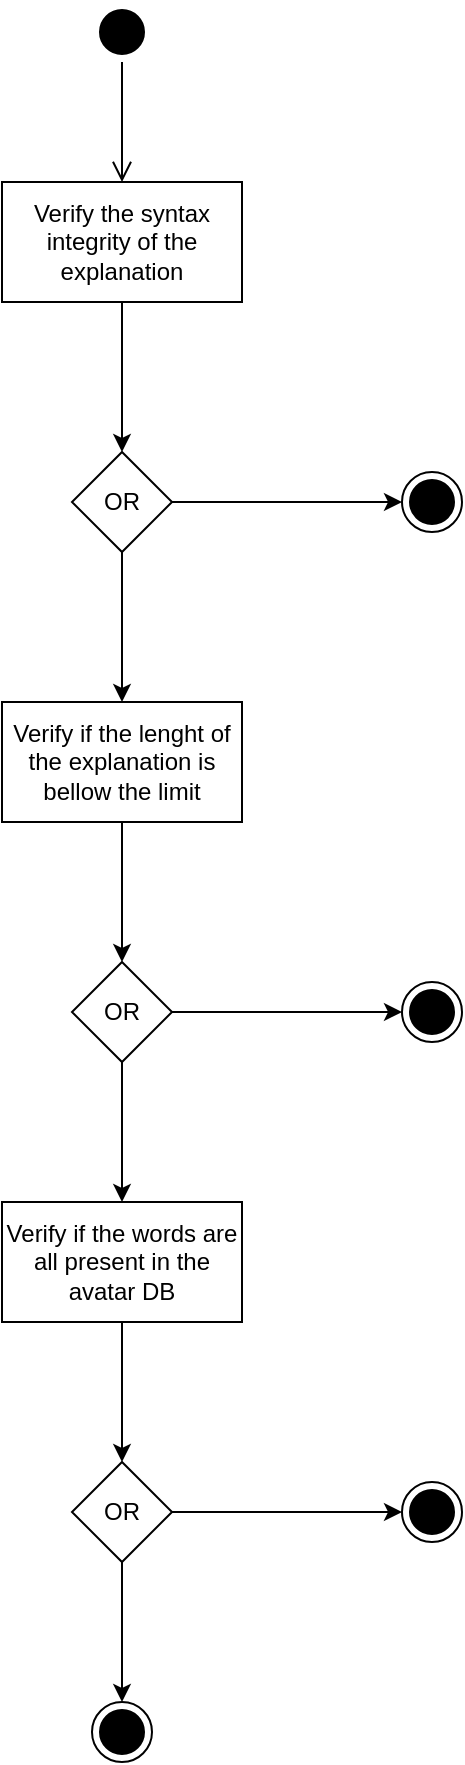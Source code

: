 <mxfile version="12.6.6" type="device"><diagram id="CwWsbhPDtxxZaJXfV12A" name="Page-1"><mxGraphModel dx="1422" dy="751" grid="1" gridSize="10" guides="1" tooltips="1" connect="1" arrows="1" fold="1" page="1" pageScale="1" pageWidth="827" pageHeight="1169" math="0" shadow="0"><root><mxCell id="0"/><mxCell id="1" parent="0"/><mxCell id="NgxsHUVpw1s7tGEg42Pa-4" value="" style="ellipse;html=1;shape=startState;fillColor=#000000;strokeColor=#000000;" parent="1" vertex="1"><mxGeometry x="145" y="30" width="30" height="30" as="geometry"/></mxCell><mxCell id="NgxsHUVpw1s7tGEg42Pa-5" value="" style="edgeStyle=orthogonalEdgeStyle;html=1;verticalAlign=bottom;endArrow=open;endSize=8;strokeColor=#000000;entryX=0.5;entryY=0;entryDx=0;entryDy=0;" parent="1" source="NgxsHUVpw1s7tGEg42Pa-4" target="NgxsHUVpw1s7tGEg42Pa-33" edge="1"><mxGeometry relative="1" as="geometry"><mxPoint x="160" y="110" as="targetPoint"/></mxGeometry></mxCell><mxCell id="NgxsHUVpw1s7tGEg42Pa-6" value="" style="ellipse;html=1;shape=endState;fillColor=#000000;strokeColor=#000000;" parent="1" vertex="1"><mxGeometry x="300" y="520" width="30" height="30" as="geometry"/></mxCell><mxCell id="NgxsHUVpw1s7tGEg42Pa-9" style="edgeStyle=orthogonalEdgeStyle;rounded=0;orthogonalLoop=1;jettySize=auto;html=1;strokeColor=#000000;" parent="1" source="NgxsHUVpw1s7tGEg42Pa-7" target="NgxsHUVpw1s7tGEg42Pa-8" edge="1"><mxGeometry relative="1" as="geometry"/></mxCell><mxCell id="NgxsHUVpw1s7tGEg42Pa-7" value="Verify if the lenght of the explanation is bellow the limit" style="rounded=0;whiteSpace=wrap;html=1;strokeColor=#000000;" parent="1" vertex="1"><mxGeometry x="100" y="380" width="120" height="60" as="geometry"/></mxCell><mxCell id="NgxsHUVpw1s7tGEg42Pa-10" style="edgeStyle=orthogonalEdgeStyle;rounded=0;orthogonalLoop=1;jettySize=auto;html=1;strokeColor=#000000;" parent="1" source="NgxsHUVpw1s7tGEg42Pa-8" target="NgxsHUVpw1s7tGEg42Pa-6" edge="1"><mxGeometry relative="1" as="geometry"/></mxCell><mxCell id="NgxsHUVpw1s7tGEg42Pa-12" value="" style="edgeStyle=orthogonalEdgeStyle;rounded=0;orthogonalLoop=1;jettySize=auto;html=1;strokeColor=#000000;" parent="1" source="NgxsHUVpw1s7tGEg42Pa-8" target="NgxsHUVpw1s7tGEg42Pa-13" edge="1"><mxGeometry relative="1" as="geometry"><mxPoint x="160" y="630" as="targetPoint"/></mxGeometry></mxCell><mxCell id="NgxsHUVpw1s7tGEg42Pa-8" value="OR" style="rhombus;whiteSpace=wrap;html=1;strokeColor=#000000;" parent="1" vertex="1"><mxGeometry x="135" y="510" width="50" height="50" as="geometry"/></mxCell><mxCell id="NgxsHUVpw1s7tGEg42Pa-13" value="Verify if the words are all present in the avatar DB" style="rounded=0;whiteSpace=wrap;html=1;strokeColor=#000000;" parent="1" vertex="1"><mxGeometry x="100" y="630" width="120" height="60" as="geometry"/></mxCell><mxCell id="NgxsHUVpw1s7tGEg42Pa-14" value="" style="ellipse;html=1;shape=endState;fillColor=#000000;strokeColor=#000000;" parent="1" vertex="1"><mxGeometry x="300" y="770" width="30" height="30" as="geometry"/></mxCell><mxCell id="NgxsHUVpw1s7tGEg42Pa-15" style="edgeStyle=orthogonalEdgeStyle;rounded=0;orthogonalLoop=1;jettySize=auto;html=1;strokeColor=#000000;" parent="1" source="NgxsHUVpw1s7tGEg42Pa-13" target="NgxsHUVpw1s7tGEg42Pa-18" edge="1"><mxGeometry relative="1" as="geometry"><mxPoint x="150" y="700" as="sourcePoint"/></mxGeometry></mxCell><mxCell id="NgxsHUVpw1s7tGEg42Pa-16" style="edgeStyle=orthogonalEdgeStyle;rounded=0;orthogonalLoop=1;jettySize=auto;html=1;strokeColor=#000000;" parent="1" source="NgxsHUVpw1s7tGEg42Pa-18" target="NgxsHUVpw1s7tGEg42Pa-14" edge="1"><mxGeometry relative="1" as="geometry"><mxPoint x="255" y="785" as="targetPoint"/></mxGeometry></mxCell><mxCell id="NgxsHUVpw1s7tGEg42Pa-20" value="" style="edgeStyle=orthogonalEdgeStyle;rounded=0;orthogonalLoop=1;jettySize=auto;html=1;strokeColor=#000000;" parent="1" source="NgxsHUVpw1s7tGEg42Pa-18" target="NgxsHUVpw1s7tGEg42Pa-39" edge="1"><mxGeometry relative="1" as="geometry"><mxPoint x="160" y="860" as="targetPoint"/></mxGeometry></mxCell><mxCell id="NgxsHUVpw1s7tGEg42Pa-18" value="OR" style="rhombus;whiteSpace=wrap;html=1;strokeColor=#000000;direction=south;" parent="1" vertex="1"><mxGeometry x="135" y="760" width="50" height="50" as="geometry"/></mxCell><mxCell id="NgxsHUVpw1s7tGEg42Pa-32" value="" style="edgeStyle=orthogonalEdgeStyle;rounded=0;orthogonalLoop=1;jettySize=auto;html=1;strokeColor=#000000;" parent="1" source="NgxsHUVpw1s7tGEg42Pa-33" target="NgxsHUVpw1s7tGEg42Pa-35" edge="1"><mxGeometry relative="1" as="geometry"><mxPoint x="160" y="260" as="targetPoint"/></mxGeometry></mxCell><mxCell id="NgxsHUVpw1s7tGEg42Pa-33" value="Verify the syntax integrity of the explanation" style="rounded=0;whiteSpace=wrap;html=1;strokeColor=#000000;" parent="1" vertex="1"><mxGeometry x="100" y="120" width="120" height="60" as="geometry"/></mxCell><mxCell id="NgxsHUVpw1s7tGEg42Pa-34" value="" style="edgeStyle=orthogonalEdgeStyle;rounded=0;orthogonalLoop=1;jettySize=auto;html=1;strokeColor=#000000;entryX=0;entryY=0.5;entryDx=0;entryDy=0;" parent="1" source="NgxsHUVpw1s7tGEg42Pa-35" target="NgxsHUVpw1s7tGEg42Pa-40" edge="1"><mxGeometry relative="1" as="geometry"><mxPoint x="255" y="280" as="targetPoint"/></mxGeometry></mxCell><mxCell id="NgxsHUVpw1s7tGEg42Pa-38" style="edgeStyle=orthogonalEdgeStyle;rounded=0;orthogonalLoop=1;jettySize=auto;html=1;strokeColor=#000000;" parent="1" source="NgxsHUVpw1s7tGEg42Pa-35" target="NgxsHUVpw1s7tGEg42Pa-7" edge="1"><mxGeometry relative="1" as="geometry"/></mxCell><mxCell id="NgxsHUVpw1s7tGEg42Pa-35" value="OR" style="rhombus;whiteSpace=wrap;html=1;strokeColor=#000000;direction=south;" parent="1" vertex="1"><mxGeometry x="135" y="255" width="50" height="50" as="geometry"/></mxCell><mxCell id="NgxsHUVpw1s7tGEg42Pa-39" value="" style="ellipse;html=1;shape=endState;fillColor=#000000;strokeColor=#000000;direction=south;" parent="1" vertex="1"><mxGeometry x="145" y="880" width="30" height="30" as="geometry"/></mxCell><mxCell id="NgxsHUVpw1s7tGEg42Pa-40" value="" style="ellipse;html=1;shape=endState;fillColor=#000000;strokeColor=#000000;" parent="1" vertex="1"><mxGeometry x="300" y="265" width="30" height="30" as="geometry"/></mxCell></root></mxGraphModel></diagram></mxfile>